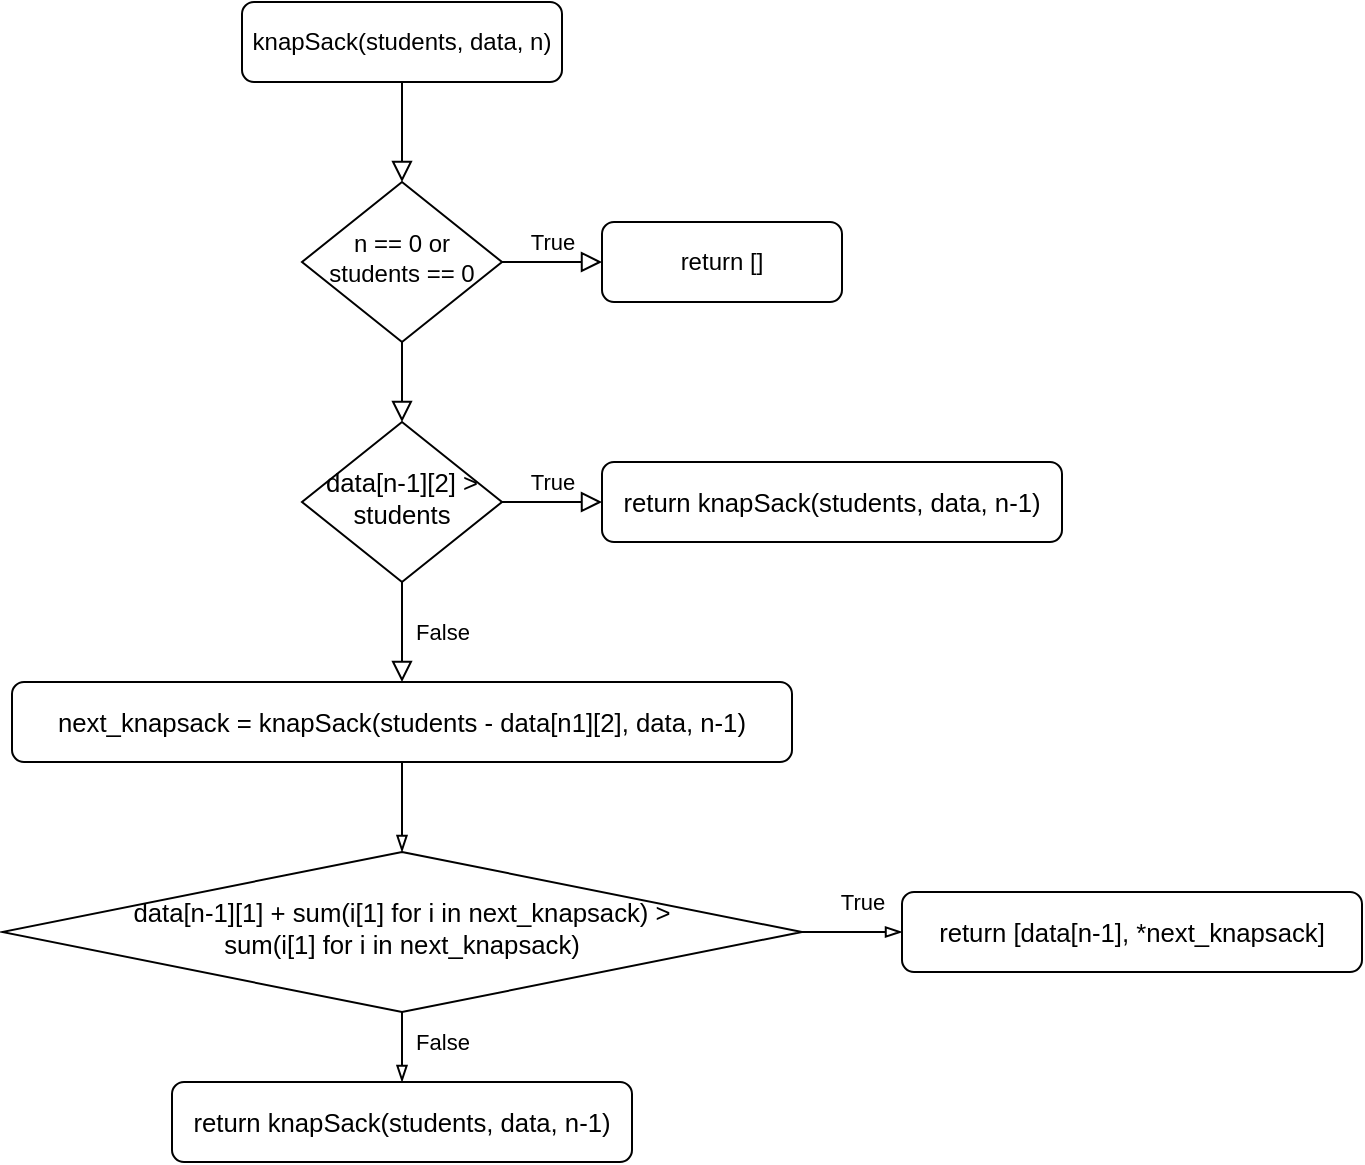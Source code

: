 <mxfile version="14.4.3" type="device"><diagram id="C5RBs43oDa-KdzZeNtuy" name="Page-1"><mxGraphModel dx="782" dy="432" grid="1" gridSize="10" guides="1" tooltips="1" connect="1" arrows="1" fold="1" page="1" pageScale="1" pageWidth="827" pageHeight="1169" math="0" shadow="0"><root><mxCell id="WIyWlLk6GJQsqaUBKTNV-0"/><mxCell id="WIyWlLk6GJQsqaUBKTNV-1" parent="WIyWlLk6GJQsqaUBKTNV-0"/><mxCell id="WIyWlLk6GJQsqaUBKTNV-2" value="" style="rounded=0;html=1;jettySize=auto;orthogonalLoop=1;fontSize=11;endArrow=block;endFill=0;endSize=8;strokeWidth=1;shadow=0;labelBackgroundColor=none;edgeStyle=orthogonalEdgeStyle;" parent="WIyWlLk6GJQsqaUBKTNV-1" source="WIyWlLk6GJQsqaUBKTNV-3" target="WIyWlLk6GJQsqaUBKTNV-6" edge="1"><mxGeometry relative="1" as="geometry"/></mxCell><mxCell id="WIyWlLk6GJQsqaUBKTNV-3" value="knapSack(students, data, n)" style="rounded=1;whiteSpace=wrap;html=1;fontSize=12;glass=0;strokeWidth=1;shadow=0;" parent="WIyWlLk6GJQsqaUBKTNV-1" vertex="1"><mxGeometry x="140" y="80" width="160" height="40" as="geometry"/></mxCell><mxCell id="WIyWlLk6GJQsqaUBKTNV-4" value="" style="rounded=0;html=1;jettySize=auto;orthogonalLoop=1;fontSize=11;endArrow=block;endFill=0;endSize=8;strokeWidth=1;shadow=0;labelBackgroundColor=none;edgeStyle=orthogonalEdgeStyle;" parent="WIyWlLk6GJQsqaUBKTNV-1" source="WIyWlLk6GJQsqaUBKTNV-6" target="WIyWlLk6GJQsqaUBKTNV-10" edge="1"><mxGeometry y="20" relative="1" as="geometry"><mxPoint as="offset"/></mxGeometry></mxCell><mxCell id="WIyWlLk6GJQsqaUBKTNV-5" value="True" style="edgeStyle=orthogonalEdgeStyle;rounded=0;html=1;jettySize=auto;orthogonalLoop=1;fontSize=11;endArrow=block;endFill=0;endSize=8;strokeWidth=1;shadow=0;labelBackgroundColor=none;" parent="WIyWlLk6GJQsqaUBKTNV-1" source="WIyWlLk6GJQsqaUBKTNV-6" target="WIyWlLk6GJQsqaUBKTNV-7" edge="1"><mxGeometry y="10" relative="1" as="geometry"><mxPoint as="offset"/></mxGeometry></mxCell><mxCell id="WIyWlLk6GJQsqaUBKTNV-6" value="n == 0 or students == 0" style="rhombus;whiteSpace=wrap;html=1;shadow=0;fontFamily=Helvetica;fontSize=12;align=center;strokeWidth=1;spacing=6;spacingTop=-4;" parent="WIyWlLk6GJQsqaUBKTNV-1" vertex="1"><mxGeometry x="170" y="170" width="100" height="80" as="geometry"/></mxCell><mxCell id="WIyWlLk6GJQsqaUBKTNV-7" value="return []" style="rounded=1;whiteSpace=wrap;html=1;fontSize=12;glass=0;strokeWidth=1;shadow=0;" parent="WIyWlLk6GJQsqaUBKTNV-1" vertex="1"><mxGeometry x="320" y="190" width="120" height="40" as="geometry"/></mxCell><mxCell id="WIyWlLk6GJQsqaUBKTNV-8" value="False" style="rounded=0;html=1;jettySize=auto;orthogonalLoop=1;fontSize=11;endArrow=block;endFill=0;endSize=8;strokeWidth=1;shadow=0;labelBackgroundColor=none;edgeStyle=orthogonalEdgeStyle;" parent="WIyWlLk6GJQsqaUBKTNV-1" source="WIyWlLk6GJQsqaUBKTNV-10" target="WIyWlLk6GJQsqaUBKTNV-11" edge="1"><mxGeometry y="20" relative="1" as="geometry"><mxPoint as="offset"/></mxGeometry></mxCell><mxCell id="WIyWlLk6GJQsqaUBKTNV-9" value="True" style="edgeStyle=orthogonalEdgeStyle;rounded=0;html=1;jettySize=auto;orthogonalLoop=1;fontSize=11;endArrow=block;endFill=0;endSize=8;strokeWidth=1;shadow=0;labelBackgroundColor=none;" parent="WIyWlLk6GJQsqaUBKTNV-1" source="WIyWlLk6GJQsqaUBKTNV-10" target="WIyWlLk6GJQsqaUBKTNV-12" edge="1"><mxGeometry y="10" relative="1" as="geometry"><mxPoint as="offset"/></mxGeometry></mxCell><mxCell id="WIyWlLk6GJQsqaUBKTNV-10" value="&lt;span style=&quot;color: rgb(0 , 0 , 0) ; font-weight: normal ; font-style: normal ; text-decoration: none ; font-size: 12.879px ; font-family: &amp;#34;arial&amp;#34; , &amp;#34;arial_msfontservice&amp;#34; , &amp;#34;arial_msfontservice&amp;#34; , sans-serif ; font-variant: normal ; letter-spacing: -0.004px ; line-height: 15.455px ; vertical-align: 0.339px ; padding-bottom: 0.339px&quot; class=&quot;TextRun  BCX2 SCXP163634574&quot; lang=&quot;RU-RU&quot;&gt;&lt;span class=&quot;NormalTextRun  BCX2 SCXP163634574&quot; style=&quot;vertical-align: -0.339px ; line-height: 0px ; position: relative&quot;&gt;data[n-1][2] &amp;gt; students&lt;/span&gt;&lt;/span&gt;" style="rhombus;whiteSpace=wrap;html=1;shadow=0;fontFamily=Helvetica;fontSize=12;align=center;strokeWidth=1;spacing=6;spacingTop=-4;" parent="WIyWlLk6GJQsqaUBKTNV-1" vertex="1"><mxGeometry x="170" y="290" width="100" height="80" as="geometry"/></mxCell><mxCell id="OoIGlyWr-1bv22UX1d1G-3" style="edgeStyle=orthogonalEdgeStyle;rounded=0;orthogonalLoop=1;jettySize=auto;html=1;exitX=0.5;exitY=1;exitDx=0;exitDy=0;entryX=0.5;entryY=0;entryDx=0;entryDy=0;endArrow=blockThin;endFill=0;" edge="1" parent="WIyWlLk6GJQsqaUBKTNV-1" source="WIyWlLk6GJQsqaUBKTNV-11" target="OoIGlyWr-1bv22UX1d1G-0"><mxGeometry relative="1" as="geometry"/></mxCell><mxCell id="WIyWlLk6GJQsqaUBKTNV-11" value="&lt;br&gt;&lt;div class=&quot;OutlineElement Ltr SCXP255772305 BCX2&quot; style=&quot;direction: ltr&quot;&gt;&lt;p class=&quot;Paragraph SCXP255772305 BCX2&quot; style=&quot;font-weight: normal ; font-style: normal ; vertical-align: baseline ; background-color: transparent ; text-align: left ; margin-left: 0px ; text-indent: 0px&quot; lang=&quot;RU-RU&quot;&gt;&lt;span style=&quot;color: rgb(0 , 0 , 0) ; font-weight: normal ; font-style: normal ; text-decoration: none ; font-size: 12.879px ; font-family: &amp;#34;arial&amp;#34; , &amp;#34;arial_msfontservice&amp;#34; , &amp;#34;arial_msfontservice&amp;#34; , sans-serif ; font-variant: normal ; letter-spacing: -0.004px ; line-height: 15.455px ; vertical-align: 0.339px ; padding-bottom: 0.339px&quot; class=&quot;TextRun SCXP255772305 BCX2&quot; lang=&quot;RU-RU&quot;&gt;&lt;span class=&quot;NormalTextRun SCXP255772305 BCX2&quot; style=&quot;vertical-align: -0.339px ; line-height: 0px ; position: relative&quot;&gt;next_knapsack&amp;nbsp;=&amp;nbsp;knapSack(students&amp;nbsp;-&amp;nbsp;data[n1][2],&amp;nbsp;data,&amp;nbsp;n-1)&lt;/span&gt;&lt;/span&gt;&lt;span class=&quot;EOP SCXP255772305 BCX2&quot; style=&quot;font-size: 12.879px ; line-height: 0px ; font-family: &amp;#34;arial&amp;#34; , &amp;#34;arial_msfontservice&amp;#34; , &amp;#34;arial_msfontservice&amp;#34; , sans-serif&quot;&gt;​&lt;/span&gt;&lt;/p&gt;&lt;/div&gt;&lt;br&gt;" style="rounded=1;whiteSpace=wrap;html=1;fontSize=12;glass=0;strokeWidth=1;shadow=0;" parent="WIyWlLk6GJQsqaUBKTNV-1" vertex="1"><mxGeometry x="25" y="420" width="390" height="40" as="geometry"/></mxCell><mxCell id="WIyWlLk6GJQsqaUBKTNV-12" value="&lt;span style=&quot;color: rgb(0 , 0 , 0) ; font-weight: normal ; font-style: normal ; text-decoration: none ; font-size: 12.879px ; font-family: &amp;#34;arial&amp;#34; , &amp;#34;arial_msfontservice&amp;#34; , &amp;#34;arial_msfontservice&amp;#34; , sans-serif ; font-variant: normal ; letter-spacing: -0.004px ; line-height: 15.455px ; vertical-align: 0.339px ; padding-bottom: 0.339px&quot; class=&quot;TextRun SCXP197720409 BCX2&quot; lang=&quot;RU-RU&quot;&gt;&lt;span class=&quot;NormalTextRun SCXP197720409 BCX2&quot; style=&quot;vertical-align: -0.339px ; line-height: 0px ; position: relative&quot;&gt;return&amp;nbsp;knapSack(students,&amp;nbsp;data,&amp;nbsp;n-1)&lt;/span&gt;&lt;/span&gt;" style="rounded=1;whiteSpace=wrap;html=1;fontSize=12;glass=0;strokeWidth=1;shadow=0;" parent="WIyWlLk6GJQsqaUBKTNV-1" vertex="1"><mxGeometry x="320" y="310" width="230" height="40" as="geometry"/></mxCell><mxCell id="OoIGlyWr-1bv22UX1d1G-5" value="True" style="edgeStyle=orthogonalEdgeStyle;rounded=0;orthogonalLoop=1;jettySize=auto;html=1;exitX=1;exitY=0.5;exitDx=0;exitDy=0;entryX=0;entryY=0.5;entryDx=0;entryDy=0;endArrow=blockThin;endFill=0;" edge="1" parent="WIyWlLk6GJQsqaUBKTNV-1" source="OoIGlyWr-1bv22UX1d1G-0" target="OoIGlyWr-1bv22UX1d1G-4"><mxGeometry x="0.2" y="15" relative="1" as="geometry"><mxPoint as="offset"/></mxGeometry></mxCell><mxCell id="OoIGlyWr-1bv22UX1d1G-7" value="False" style="edgeStyle=orthogonalEdgeStyle;rounded=0;orthogonalLoop=1;jettySize=auto;html=1;exitX=0.5;exitY=1;exitDx=0;exitDy=0;entryX=0.5;entryY=0;entryDx=0;entryDy=0;endArrow=blockThin;endFill=0;" edge="1" parent="WIyWlLk6GJQsqaUBKTNV-1" source="OoIGlyWr-1bv22UX1d1G-0" target="OoIGlyWr-1bv22UX1d1G-6"><mxGeometry x="-0.143" y="20" relative="1" as="geometry"><mxPoint as="offset"/></mxGeometry></mxCell><mxCell id="OoIGlyWr-1bv22UX1d1G-0" value="&lt;span style=&quot;color: rgb(0 , 0 , 0) ; font-weight: normal ; font-style: normal ; text-decoration: none ; font-size: 12.879px ; font-family: &amp;#34;arial&amp;#34; , &amp;#34;arial_msfontservice&amp;#34; , &amp;#34;arial_msfontservice&amp;#34; , sans-serif ; font-variant: normal ; letter-spacing: -0.004px ; line-height: 15.455px ; vertical-align: 0.339px ; padding-bottom: 0.339px&quot; class=&quot;TextRun SCXP159410314 BCX2&quot; lang=&quot;RU-RU&quot;&gt;&lt;span class=&quot;NormalTextRun SCXP159410314 BCX2&quot; style=&quot;vertical-align: -0.339px ; line-height: 0px ; position: relative&quot;&gt;data[n-1][1] + sum(i[1]&amp;nbsp;for&amp;nbsp;i&amp;nbsp;in&amp;nbsp;next_knapsack) &amp;gt; sum(i[1]&amp;nbsp;for&amp;nbsp;i&amp;nbsp;in&amp;nbsp;next_knapsack)&lt;/span&gt;&lt;/span&gt;" style="rhombus;whiteSpace=wrap;html=1;shadow=0;fontFamily=Helvetica;fontSize=12;align=center;strokeWidth=1;spacing=6;spacingTop=-4;" vertex="1" parent="WIyWlLk6GJQsqaUBKTNV-1"><mxGeometry x="20" y="505" width="400" height="80" as="geometry"/></mxCell><mxCell id="OoIGlyWr-1bv22UX1d1G-4" value="&lt;span style=&quot;color: rgb(0 , 0 , 0) ; font-weight: normal ; font-style: normal ; text-decoration: none ; font-size: 12.879px ; font-family: &amp;#34;arial&amp;#34; , &amp;#34;arial_msfontservice&amp;#34; , &amp;#34;arial_msfontservice&amp;#34; , sans-serif ; font-variant: normal ; letter-spacing: -0.004px ; line-height: 15.455px ; vertical-align: 0.339px ; padding-bottom: 0.339px&quot; class=&quot;TextRun  BCX2 SCXP108315558&quot; lang=&quot;RU-RU&quot;&gt;&lt;span class=&quot;NormalTextRun  BCX2 SCXP108315558&quot; style=&quot;vertical-align: -0.339px ; line-height: 0px ; position: relative&quot;&gt;return [data[n-1],&amp;nbsp;*next_knapsack]&lt;/span&gt;&lt;/span&gt;" style="rounded=1;whiteSpace=wrap;html=1;fontSize=12;glass=0;strokeWidth=1;shadow=0;" vertex="1" parent="WIyWlLk6GJQsqaUBKTNV-1"><mxGeometry x="470" y="525" width="230" height="40" as="geometry"/></mxCell><mxCell id="OoIGlyWr-1bv22UX1d1G-6" value="&lt;span style=&quot;color: rgb(0 , 0 , 0) ; font-weight: normal ; font-style: normal ; text-decoration: none ; font-size: 12.879px ; font-family: &amp;#34;arial&amp;#34; , &amp;#34;arial_msfontservice&amp;#34; , &amp;#34;arial_msfontservice&amp;#34; , sans-serif ; font-variant: normal ; letter-spacing: -0.004px ; line-height: 15.455px ; vertical-align: 0.339px ; padding-bottom: 0.339px&quot; class=&quot;TextRun SCXP181732381 BCX2&quot; lang=&quot;RU-RU&quot;&gt;&lt;span class=&quot;NormalTextRun SCXP181732381 BCX2&quot; style=&quot;vertical-align: -0.339px ; line-height: 0px ; position: relative&quot;&gt;return&amp;nbsp;knapSack(students,&amp;nbsp;data,&amp;nbsp;n-1)&lt;/span&gt;&lt;/span&gt;" style="rounded=1;whiteSpace=wrap;html=1;fontSize=12;glass=0;strokeWidth=1;shadow=0;" vertex="1" parent="WIyWlLk6GJQsqaUBKTNV-1"><mxGeometry x="105" y="620" width="230" height="40" as="geometry"/></mxCell></root></mxGraphModel></diagram></mxfile>